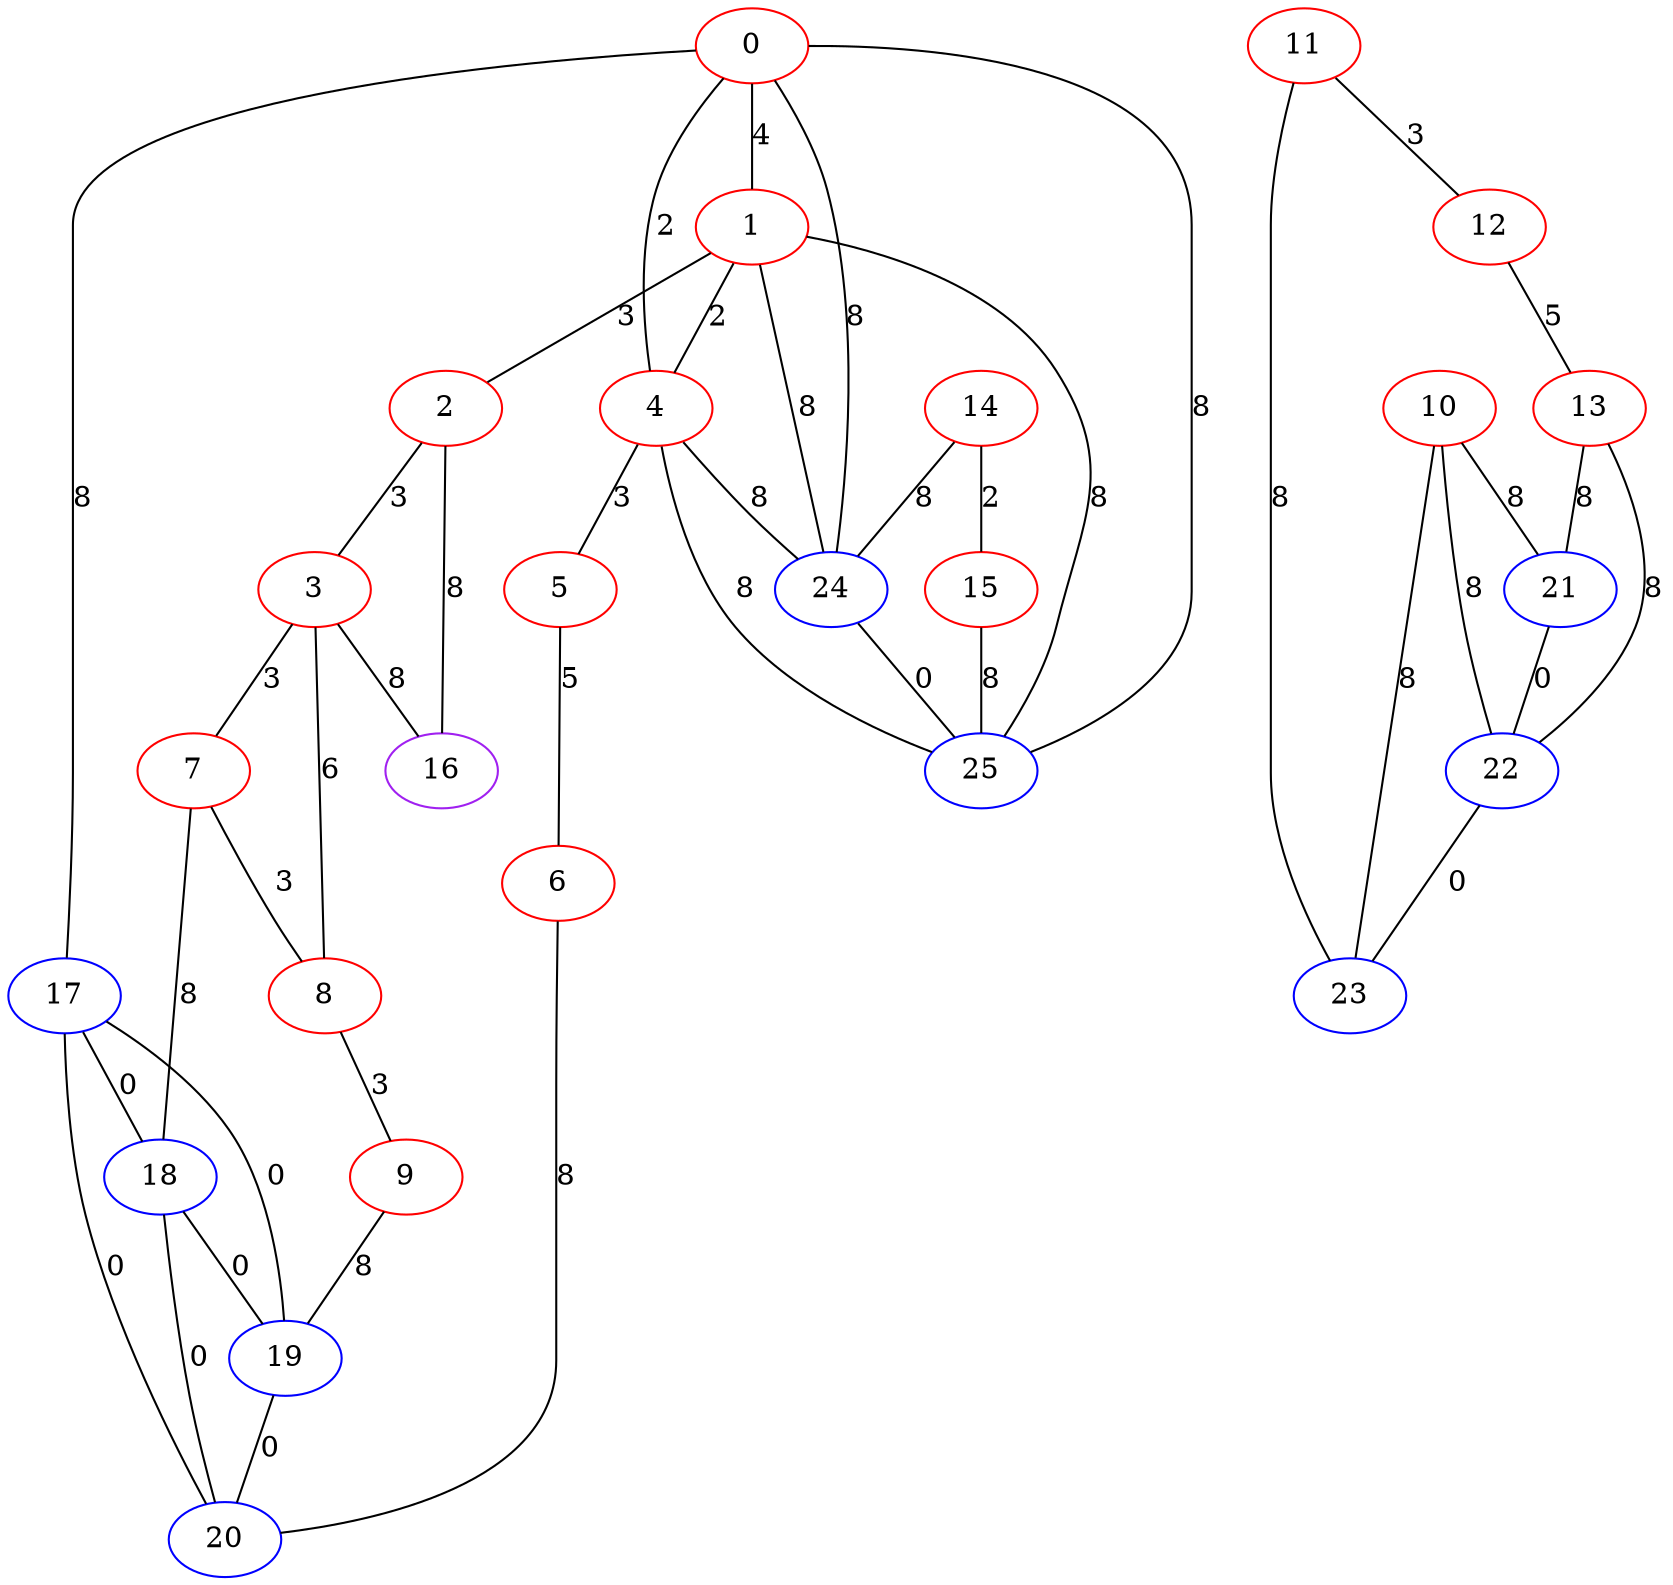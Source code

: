 graph "" {
0 [color=red, weight=1];
1 [color=red, weight=1];
2 [color=red, weight=1];
3 [color=red, weight=1];
4 [color=red, weight=1];
5 [color=red, weight=1];
6 [color=red, weight=1];
7 [color=red, weight=1];
8 [color=red, weight=1];
9 [color=red, weight=1];
10 [color=red, weight=1];
11 [color=red, weight=1];
12 [color=red, weight=1];
13 [color=red, weight=1];
14 [color=red, weight=1];
15 [color=red, weight=1];
16 [color=purple, weight=4];
17 [color=blue, weight=3];
18 [color=blue, weight=3];
19 [color=blue, weight=3];
20 [color=blue, weight=3];
21 [color=blue, weight=3];
22 [color=blue, weight=3];
23 [color=blue, weight=3];
24 [color=blue, weight=3];
25 [color=blue, weight=3];
0 -- 24  [key=0, label=8];
0 -- 1  [key=0, label=4];
0 -- 4  [key=0, label=2];
0 -- 17  [key=0, label=8];
0 -- 25  [key=0, label=8];
1 -- 24  [key=0, label=8];
1 -- 2  [key=0, label=3];
1 -- 4  [key=0, label=2];
1 -- 25  [key=0, label=8];
2 -- 16  [key=0, label=8];
2 -- 3  [key=0, label=3];
3 -- 8  [key=0, label=6];
3 -- 16  [key=0, label=8];
3 -- 7  [key=0, label=3];
4 -- 5  [key=0, label=3];
4 -- 24  [key=0, label=8];
4 -- 25  [key=0, label=8];
5 -- 6  [key=0, label=5];
6 -- 20  [key=0, label=8];
7 -- 8  [key=0, label=3];
7 -- 18  [key=0, label=8];
8 -- 9  [key=0, label=3];
9 -- 19  [key=0, label=8];
10 -- 21  [key=0, label=8];
10 -- 22  [key=0, label=8];
10 -- 23  [key=0, label=8];
11 -- 12  [key=0, label=3];
11 -- 23  [key=0, label=8];
12 -- 13  [key=0, label=5];
13 -- 21  [key=0, label=8];
13 -- 22  [key=0, label=8];
14 -- 24  [key=0, label=8];
14 -- 15  [key=0, label=2];
15 -- 25  [key=0, label=8];
17 -- 18  [key=0, label=0];
17 -- 19  [key=0, label=0];
17 -- 20  [key=0, label=0];
18 -- 19  [key=0, label=0];
18 -- 20  [key=0, label=0];
19 -- 20  [key=0, label=0];
21 -- 22  [key=0, label=0];
22 -- 23  [key=0, label=0];
24 -- 25  [key=0, label=0];
}
